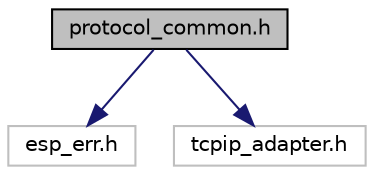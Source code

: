 digraph "protocol_common.h"
{
 // LATEX_PDF_SIZE
  edge [fontname="Helvetica",fontsize="10",labelfontname="Helvetica",labelfontsize="10"];
  node [fontname="Helvetica",fontsize="10",shape=record];
  Node1 [label="protocol_common.h",height=0.2,width=0.4,color="black", fillcolor="grey75", style="filled", fontcolor="black",tooltip="Common TCP/IP functions."];
  Node1 -> Node2 [color="midnightblue",fontsize="10",style="solid",fontname="Helvetica"];
  Node2 [label="esp_err.h",height=0.2,width=0.4,color="grey75", fillcolor="white", style="filled",tooltip=" "];
  Node1 -> Node3 [color="midnightblue",fontsize="10",style="solid",fontname="Helvetica"];
  Node3 [label="tcpip_adapter.h",height=0.2,width=0.4,color="grey75", fillcolor="white", style="filled",tooltip=" "];
}

